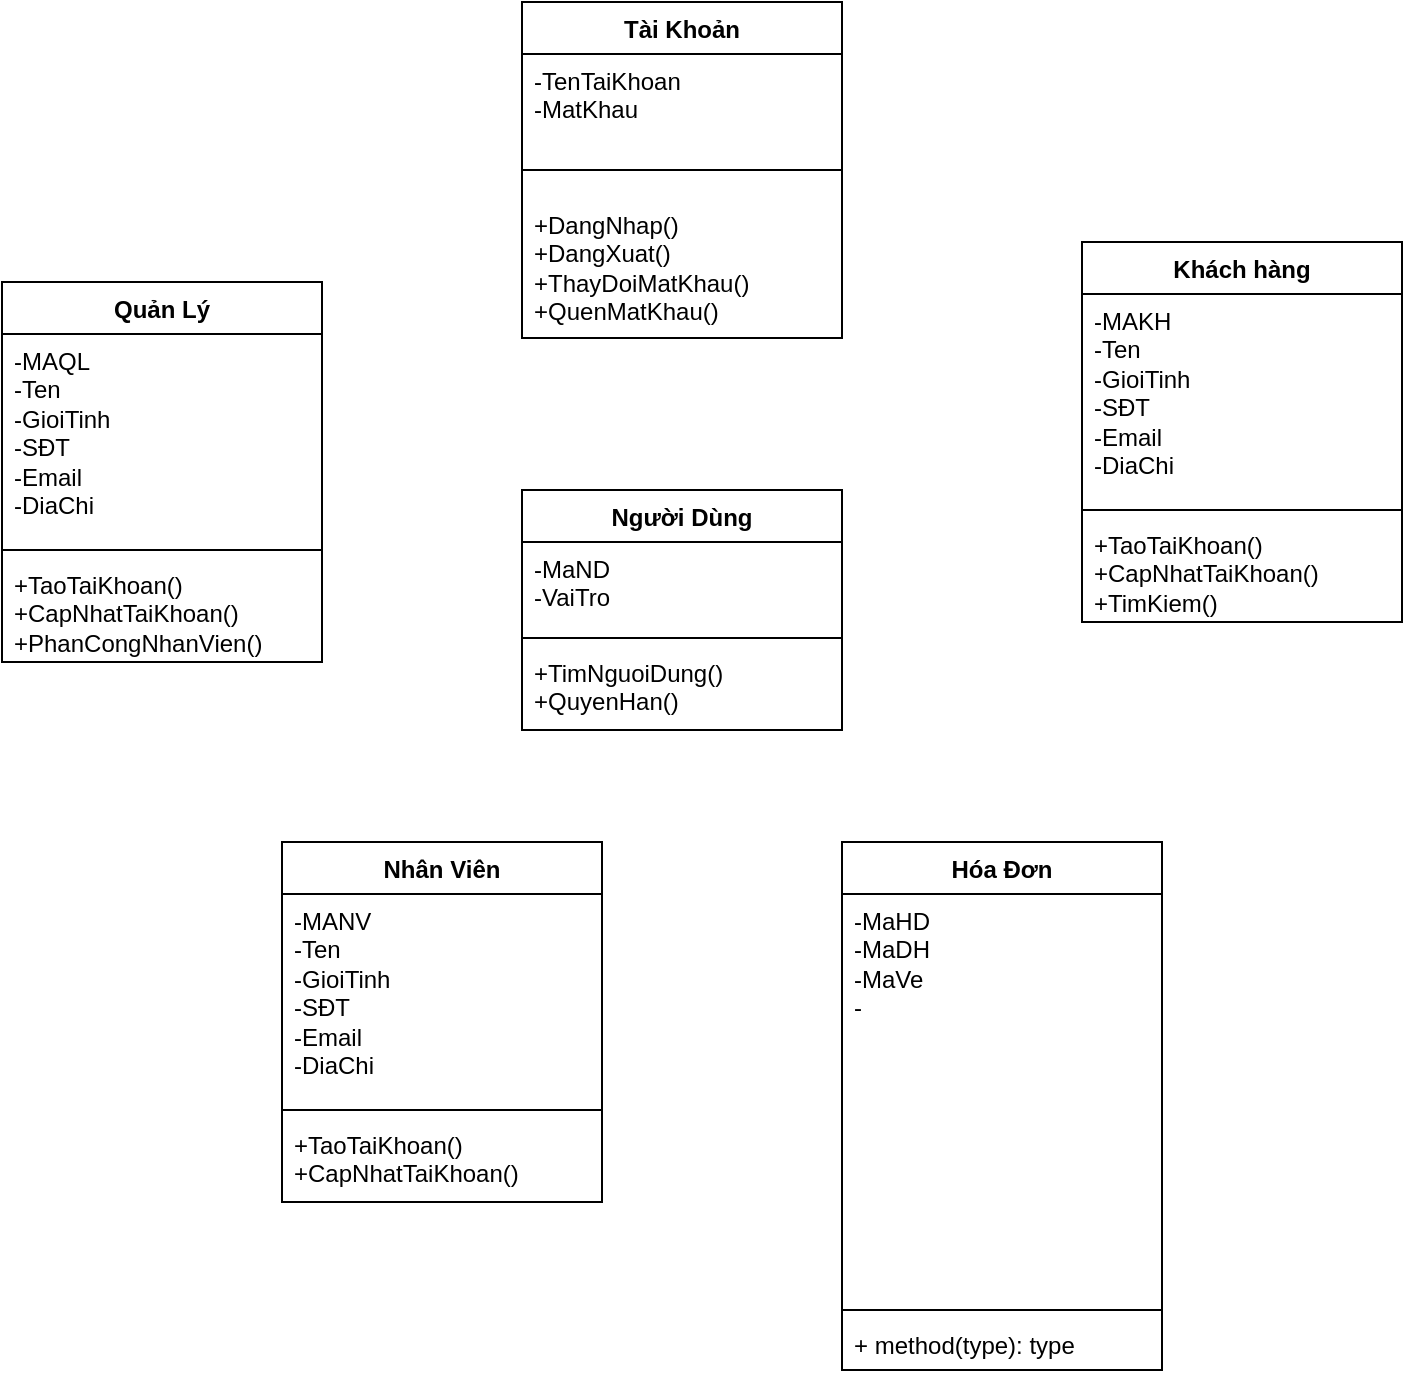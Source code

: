 <mxfile version="21.7.2" type="github">
  <diagram id="C5RBs43oDa-KdzZeNtuy" name="Page-1">
    <mxGraphModel dx="1500" dy="774" grid="1" gridSize="10" guides="1" tooltips="1" connect="1" arrows="1" fold="1" page="1" pageScale="1" pageWidth="827" pageHeight="1169" math="0" shadow="0">
      <root>
        <mxCell id="WIyWlLk6GJQsqaUBKTNV-0" />
        <mxCell id="WIyWlLk6GJQsqaUBKTNV-1" parent="WIyWlLk6GJQsqaUBKTNV-0" />
        <mxCell id="BTrGEd2tWCoXPLmtfdmU-4" value="Quản Lý" style="swimlane;fontStyle=1;align=center;verticalAlign=top;childLayout=stackLayout;horizontal=1;startSize=26;horizontalStack=0;resizeParent=1;resizeParentMax=0;resizeLast=0;collapsible=1;marginBottom=0;whiteSpace=wrap;html=1;" vertex="1" parent="WIyWlLk6GJQsqaUBKTNV-1">
          <mxGeometry x="30" y="160" width="160" height="190" as="geometry" />
        </mxCell>
        <mxCell id="BTrGEd2tWCoXPLmtfdmU-5" value="-MAQL&lt;br&gt;-Ten&lt;br&gt;-GioiTinh&lt;br&gt;-SĐT&lt;br&gt;-Email&lt;br&gt;-DiaChi" style="text;strokeColor=none;fillColor=none;align=left;verticalAlign=top;spacingLeft=4;spacingRight=4;overflow=hidden;rotatable=0;points=[[0,0.5],[1,0.5]];portConstraint=eastwest;whiteSpace=wrap;html=1;" vertex="1" parent="BTrGEd2tWCoXPLmtfdmU-4">
          <mxGeometry y="26" width="160" height="104" as="geometry" />
        </mxCell>
        <mxCell id="BTrGEd2tWCoXPLmtfdmU-6" value="" style="line;strokeWidth=1;fillColor=none;align=left;verticalAlign=middle;spacingTop=-1;spacingLeft=3;spacingRight=3;rotatable=0;labelPosition=right;points=[];portConstraint=eastwest;strokeColor=inherit;" vertex="1" parent="BTrGEd2tWCoXPLmtfdmU-4">
          <mxGeometry y="130" width="160" height="8" as="geometry" />
        </mxCell>
        <mxCell id="BTrGEd2tWCoXPLmtfdmU-7" value="+TaoTaiKhoan()&lt;br&gt;+CapNhatTaiKhoan()&lt;br&gt;+PhanCongNhanVien()" style="text;strokeColor=none;fillColor=none;align=left;verticalAlign=top;spacingLeft=4;spacingRight=4;overflow=hidden;rotatable=0;points=[[0,0.5],[1,0.5]];portConstraint=eastwest;whiteSpace=wrap;html=1;" vertex="1" parent="BTrGEd2tWCoXPLmtfdmU-4">
          <mxGeometry y="138" width="160" height="52" as="geometry" />
        </mxCell>
        <mxCell id="BTrGEd2tWCoXPLmtfdmU-9" value="Tài Khoản" style="swimlane;fontStyle=1;align=center;verticalAlign=top;childLayout=stackLayout;horizontal=1;startSize=26;horizontalStack=0;resizeParent=1;resizeParentMax=0;resizeLast=0;collapsible=1;marginBottom=0;whiteSpace=wrap;html=1;" vertex="1" parent="WIyWlLk6GJQsqaUBKTNV-1">
          <mxGeometry x="290" y="20" width="160" height="168" as="geometry" />
        </mxCell>
        <mxCell id="BTrGEd2tWCoXPLmtfdmU-10" value="-TenTaiKhoan&lt;br&gt;-MatKhau" style="text;strokeColor=none;fillColor=none;align=left;verticalAlign=top;spacingLeft=4;spacingRight=4;overflow=hidden;rotatable=0;points=[[0,0.5],[1,0.5]];portConstraint=eastwest;whiteSpace=wrap;html=1;" vertex="1" parent="BTrGEd2tWCoXPLmtfdmU-9">
          <mxGeometry y="26" width="160" height="44" as="geometry" />
        </mxCell>
        <mxCell id="BTrGEd2tWCoXPLmtfdmU-11" value="" style="line;strokeWidth=1;fillColor=none;align=left;verticalAlign=middle;spacingTop=-1;spacingLeft=3;spacingRight=3;rotatable=0;labelPosition=right;points=[];portConstraint=eastwest;strokeColor=inherit;" vertex="1" parent="BTrGEd2tWCoXPLmtfdmU-9">
          <mxGeometry y="70" width="160" height="28" as="geometry" />
        </mxCell>
        <mxCell id="BTrGEd2tWCoXPLmtfdmU-12" value="+DangNhap()&lt;br&gt;+DangXuat()&lt;br&gt;+ThayDoiMatKhau()&lt;br&gt;+QuenMatKhau()" style="text;strokeColor=none;fillColor=none;align=left;verticalAlign=top;spacingLeft=4;spacingRight=4;overflow=hidden;rotatable=0;points=[[0,0.5],[1,0.5]];portConstraint=eastwest;whiteSpace=wrap;html=1;" vertex="1" parent="BTrGEd2tWCoXPLmtfdmU-9">
          <mxGeometry y="98" width="160" height="70" as="geometry" />
        </mxCell>
        <mxCell id="BTrGEd2tWCoXPLmtfdmU-13" value="Người Dùng" style="swimlane;fontStyle=1;align=center;verticalAlign=top;childLayout=stackLayout;horizontal=1;startSize=26;horizontalStack=0;resizeParent=1;resizeParentMax=0;resizeLast=0;collapsible=1;marginBottom=0;whiteSpace=wrap;html=1;" vertex="1" parent="WIyWlLk6GJQsqaUBKTNV-1">
          <mxGeometry x="290" y="264" width="160" height="120" as="geometry" />
        </mxCell>
        <mxCell id="BTrGEd2tWCoXPLmtfdmU-14" value="-MaND&lt;br&gt;-VaiTro" style="text;strokeColor=none;fillColor=none;align=left;verticalAlign=top;spacingLeft=4;spacingRight=4;overflow=hidden;rotatable=0;points=[[0,0.5],[1,0.5]];portConstraint=eastwest;whiteSpace=wrap;html=1;" vertex="1" parent="BTrGEd2tWCoXPLmtfdmU-13">
          <mxGeometry y="26" width="160" height="44" as="geometry" />
        </mxCell>
        <mxCell id="BTrGEd2tWCoXPLmtfdmU-15" value="" style="line;strokeWidth=1;fillColor=none;align=left;verticalAlign=middle;spacingTop=-1;spacingLeft=3;spacingRight=3;rotatable=0;labelPosition=right;points=[];portConstraint=eastwest;strokeColor=inherit;" vertex="1" parent="BTrGEd2tWCoXPLmtfdmU-13">
          <mxGeometry y="70" width="160" height="8" as="geometry" />
        </mxCell>
        <mxCell id="BTrGEd2tWCoXPLmtfdmU-16" value="+TimNguoiDung()&lt;br&gt;+QuyenHan()" style="text;strokeColor=none;fillColor=none;align=left;verticalAlign=top;spacingLeft=4;spacingRight=4;overflow=hidden;rotatable=0;points=[[0,0.5],[1,0.5]];portConstraint=eastwest;whiteSpace=wrap;html=1;" vertex="1" parent="BTrGEd2tWCoXPLmtfdmU-13">
          <mxGeometry y="78" width="160" height="42" as="geometry" />
        </mxCell>
        <mxCell id="BTrGEd2tWCoXPLmtfdmU-17" value="Khách hàng" style="swimlane;fontStyle=1;align=center;verticalAlign=top;childLayout=stackLayout;horizontal=1;startSize=26;horizontalStack=0;resizeParent=1;resizeParentMax=0;resizeLast=0;collapsible=1;marginBottom=0;whiteSpace=wrap;html=1;" vertex="1" parent="WIyWlLk6GJQsqaUBKTNV-1">
          <mxGeometry x="570" y="140" width="160" height="190" as="geometry" />
        </mxCell>
        <mxCell id="BTrGEd2tWCoXPLmtfdmU-18" value="-MAKH&lt;br&gt;-Ten&lt;br&gt;-GioiTinh&lt;br&gt;-SĐT&lt;br&gt;-Email&lt;br&gt;-DiaChi" style="text;strokeColor=none;fillColor=none;align=left;verticalAlign=top;spacingLeft=4;spacingRight=4;overflow=hidden;rotatable=0;points=[[0,0.5],[1,0.5]];portConstraint=eastwest;whiteSpace=wrap;html=1;" vertex="1" parent="BTrGEd2tWCoXPLmtfdmU-17">
          <mxGeometry y="26" width="160" height="104" as="geometry" />
        </mxCell>
        <mxCell id="BTrGEd2tWCoXPLmtfdmU-19" value="" style="line;strokeWidth=1;fillColor=none;align=left;verticalAlign=middle;spacingTop=-1;spacingLeft=3;spacingRight=3;rotatable=0;labelPosition=right;points=[];portConstraint=eastwest;strokeColor=inherit;" vertex="1" parent="BTrGEd2tWCoXPLmtfdmU-17">
          <mxGeometry y="130" width="160" height="8" as="geometry" />
        </mxCell>
        <mxCell id="BTrGEd2tWCoXPLmtfdmU-20" value="+TaoTaiKhoan()&lt;br&gt;+CapNhatTaiKhoan()&lt;br&gt;+TimKiem()" style="text;strokeColor=none;fillColor=none;align=left;verticalAlign=top;spacingLeft=4;spacingRight=4;overflow=hidden;rotatable=0;points=[[0,0.5],[1,0.5]];portConstraint=eastwest;whiteSpace=wrap;html=1;" vertex="1" parent="BTrGEd2tWCoXPLmtfdmU-17">
          <mxGeometry y="138" width="160" height="52" as="geometry" />
        </mxCell>
        <mxCell id="BTrGEd2tWCoXPLmtfdmU-22" value="Nhân Viên" style="swimlane;fontStyle=1;align=center;verticalAlign=top;childLayout=stackLayout;horizontal=1;startSize=26;horizontalStack=0;resizeParent=1;resizeParentMax=0;resizeLast=0;collapsible=1;marginBottom=0;whiteSpace=wrap;html=1;" vertex="1" parent="WIyWlLk6GJQsqaUBKTNV-1">
          <mxGeometry x="170" y="440" width="160" height="180" as="geometry" />
        </mxCell>
        <mxCell id="BTrGEd2tWCoXPLmtfdmU-23" value="-MANV&lt;br&gt;-Ten&lt;br&gt;-GioiTinh&lt;br&gt;-SĐT&lt;br&gt;-Email&lt;br&gt;-DiaChi" style="text;strokeColor=none;fillColor=none;align=left;verticalAlign=top;spacingLeft=4;spacingRight=4;overflow=hidden;rotatable=0;points=[[0,0.5],[1,0.5]];portConstraint=eastwest;whiteSpace=wrap;html=1;" vertex="1" parent="BTrGEd2tWCoXPLmtfdmU-22">
          <mxGeometry y="26" width="160" height="104" as="geometry" />
        </mxCell>
        <mxCell id="BTrGEd2tWCoXPLmtfdmU-24" value="" style="line;strokeWidth=1;fillColor=none;align=left;verticalAlign=middle;spacingTop=-1;spacingLeft=3;spacingRight=3;rotatable=0;labelPosition=right;points=[];portConstraint=eastwest;strokeColor=inherit;" vertex="1" parent="BTrGEd2tWCoXPLmtfdmU-22">
          <mxGeometry y="130" width="160" height="8" as="geometry" />
        </mxCell>
        <mxCell id="BTrGEd2tWCoXPLmtfdmU-25" value="+TaoTaiKhoan()&lt;br&gt;+CapNhatTaiKhoan()" style="text;strokeColor=none;fillColor=none;align=left;verticalAlign=top;spacingLeft=4;spacingRight=4;overflow=hidden;rotatable=0;points=[[0,0.5],[1,0.5]];portConstraint=eastwest;whiteSpace=wrap;html=1;" vertex="1" parent="BTrGEd2tWCoXPLmtfdmU-22">
          <mxGeometry y="138" width="160" height="42" as="geometry" />
        </mxCell>
        <mxCell id="BTrGEd2tWCoXPLmtfdmU-26" value="Hóa Đơn" style="swimlane;fontStyle=1;align=center;verticalAlign=top;childLayout=stackLayout;horizontal=1;startSize=26;horizontalStack=0;resizeParent=1;resizeParentMax=0;resizeLast=0;collapsible=1;marginBottom=0;whiteSpace=wrap;html=1;" vertex="1" parent="WIyWlLk6GJQsqaUBKTNV-1">
          <mxGeometry x="450" y="440" width="160" height="264" as="geometry" />
        </mxCell>
        <mxCell id="BTrGEd2tWCoXPLmtfdmU-27" value="-MaHD&lt;br&gt;-MaDH&lt;br&gt;-MaVe&lt;br&gt;-" style="text;strokeColor=none;fillColor=none;align=left;verticalAlign=top;spacingLeft=4;spacingRight=4;overflow=hidden;rotatable=0;points=[[0,0.5],[1,0.5]];portConstraint=eastwest;whiteSpace=wrap;html=1;" vertex="1" parent="BTrGEd2tWCoXPLmtfdmU-26">
          <mxGeometry y="26" width="160" height="204" as="geometry" />
        </mxCell>
        <mxCell id="BTrGEd2tWCoXPLmtfdmU-28" value="" style="line;strokeWidth=1;fillColor=none;align=left;verticalAlign=middle;spacingTop=-1;spacingLeft=3;spacingRight=3;rotatable=0;labelPosition=right;points=[];portConstraint=eastwest;strokeColor=inherit;" vertex="1" parent="BTrGEd2tWCoXPLmtfdmU-26">
          <mxGeometry y="230" width="160" height="8" as="geometry" />
        </mxCell>
        <mxCell id="BTrGEd2tWCoXPLmtfdmU-29" value="+ method(type): type" style="text;strokeColor=none;fillColor=none;align=left;verticalAlign=top;spacingLeft=4;spacingRight=4;overflow=hidden;rotatable=0;points=[[0,0.5],[1,0.5]];portConstraint=eastwest;whiteSpace=wrap;html=1;" vertex="1" parent="BTrGEd2tWCoXPLmtfdmU-26">
          <mxGeometry y="238" width="160" height="26" as="geometry" />
        </mxCell>
      </root>
    </mxGraphModel>
  </diagram>
</mxfile>
